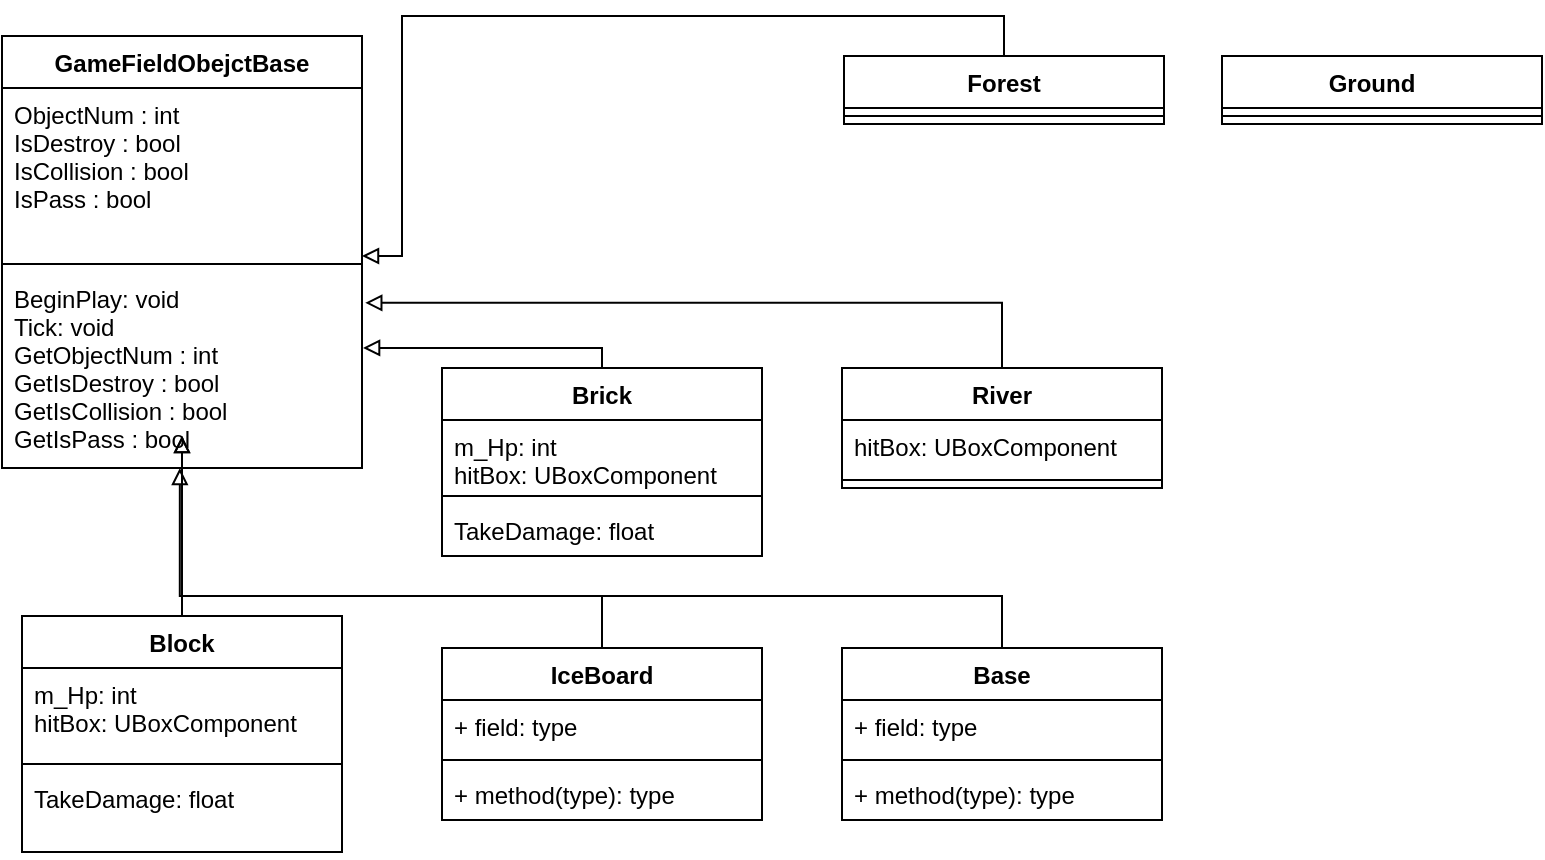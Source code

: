 <mxfile version="14.8.1" type="github">
  <diagram id="18M-LUdaHcNmzgpJbuH8" name="Page-1">
    <mxGraphModel dx="1185" dy="635" grid="1" gridSize="10" guides="1" tooltips="1" connect="1" arrows="1" fold="1" page="1" pageScale="1" pageWidth="827" pageHeight="1169" math="0" shadow="0">
      <root>
        <mxCell id="0" />
        <mxCell id="1" parent="0" />
        <mxCell id="j56DUkqlP8ktRM9wooqD-5" value="GameFieldObejctBase" style="swimlane;fontStyle=1;align=center;verticalAlign=top;childLayout=stackLayout;horizontal=1;startSize=26;horizontalStack=0;resizeParent=1;resizeParentMax=0;resizeLast=0;collapsible=1;marginBottom=0;" parent="1" vertex="1">
          <mxGeometry x="40" y="30" width="180" height="216" as="geometry" />
        </mxCell>
        <mxCell id="j56DUkqlP8ktRM9wooqD-6" value="ObjectNum : int &#xa;IsDestroy : bool &#xa;IsCollision : bool &#xa;IsPass : bool&#xa;&#xa;&#xa; &#xa;&#xa;&#xa;" style="text;strokeColor=none;fillColor=none;align=left;verticalAlign=top;spacingLeft=4;spacingRight=4;overflow=hidden;rotatable=0;points=[[0,0.5],[1,0.5]];portConstraint=eastwest;" parent="j56DUkqlP8ktRM9wooqD-5" vertex="1">
          <mxGeometry y="26" width="180" height="84" as="geometry" />
        </mxCell>
        <mxCell id="j56DUkqlP8ktRM9wooqD-7" value="" style="line;strokeWidth=1;fillColor=none;align=left;verticalAlign=middle;spacingTop=-1;spacingLeft=3;spacingRight=3;rotatable=0;labelPosition=right;points=[];portConstraint=eastwest;" parent="j56DUkqlP8ktRM9wooqD-5" vertex="1">
          <mxGeometry y="110" width="180" height="8" as="geometry" />
        </mxCell>
        <mxCell id="j56DUkqlP8ktRM9wooqD-8" value="BeginPlay: void&#xa;Tick: void&#xa;GetObjectNum : int &#xa;GetIsDestroy : bool &#xa;GetIsCollision : bool &#xa;GetIsPass : bool&#xa;&#xa;" style="text;strokeColor=none;fillColor=none;align=left;verticalAlign=top;spacingLeft=4;spacingRight=4;overflow=hidden;rotatable=0;points=[[0,0.5],[1,0.5]];portConstraint=eastwest;" parent="j56DUkqlP8ktRM9wooqD-5" vertex="1">
          <mxGeometry y="118" width="180" height="98" as="geometry" />
        </mxCell>
        <mxCell id="ObYeSLzphHEVCBW5jLu3-10" value="Ground   " style="swimlane;fontStyle=1;align=center;verticalAlign=top;childLayout=stackLayout;horizontal=1;startSize=26;horizontalStack=0;resizeParent=1;resizeParentMax=0;resizeLast=0;collapsible=1;marginBottom=0;" vertex="1" parent="1">
          <mxGeometry x="650" y="40" width="160" height="34" as="geometry" />
        </mxCell>
        <mxCell id="ObYeSLzphHEVCBW5jLu3-12" value="" style="line;strokeWidth=1;fillColor=none;align=left;verticalAlign=middle;spacingTop=-1;spacingLeft=3;spacingRight=3;rotatable=0;labelPosition=right;points=[];portConstraint=eastwest;" vertex="1" parent="ObYeSLzphHEVCBW5jLu3-10">
          <mxGeometry y="26" width="160" height="8" as="geometry" />
        </mxCell>
        <mxCell id="ObYeSLzphHEVCBW5jLu3-48" style="edgeStyle=orthogonalEdgeStyle;rounded=0;orthogonalLoop=1;jettySize=auto;html=1;exitX=0.5;exitY=0;exitDx=0;exitDy=0;startArrow=none;startFill=0;endArrow=block;endFill=0;" edge="1" parent="1" source="ObYeSLzphHEVCBW5jLu3-14">
          <mxGeometry relative="1" as="geometry">
            <mxPoint x="130" y="230" as="targetPoint" />
          </mxGeometry>
        </mxCell>
        <mxCell id="ObYeSLzphHEVCBW5jLu3-14" value="Block" style="swimlane;fontStyle=1;align=center;verticalAlign=top;childLayout=stackLayout;horizontal=1;startSize=26;horizontalStack=0;resizeParent=1;resizeParentMax=0;resizeLast=0;collapsible=1;marginBottom=0;" vertex="1" parent="1">
          <mxGeometry x="50" y="320" width="160" height="118" as="geometry" />
        </mxCell>
        <mxCell id="ObYeSLzphHEVCBW5jLu3-15" value="m_Hp: int&#xa;hitBox: UBoxComponent" style="text;strokeColor=none;fillColor=none;align=left;verticalAlign=top;spacingLeft=4;spacingRight=4;overflow=hidden;rotatable=0;points=[[0,0.5],[1,0.5]];portConstraint=eastwest;" vertex="1" parent="ObYeSLzphHEVCBW5jLu3-14">
          <mxGeometry y="26" width="160" height="44" as="geometry" />
        </mxCell>
        <mxCell id="ObYeSLzphHEVCBW5jLu3-16" value="" style="line;strokeWidth=1;fillColor=none;align=left;verticalAlign=middle;spacingTop=-1;spacingLeft=3;spacingRight=3;rotatable=0;labelPosition=right;points=[];portConstraint=eastwest;" vertex="1" parent="ObYeSLzphHEVCBW5jLu3-14">
          <mxGeometry y="70" width="160" height="8" as="geometry" />
        </mxCell>
        <mxCell id="ObYeSLzphHEVCBW5jLu3-17" value="TakeDamage: float " style="text;strokeColor=none;fillColor=none;align=left;verticalAlign=top;spacingLeft=4;spacingRight=4;overflow=hidden;rotatable=0;points=[[0,0.5],[1,0.5]];portConstraint=eastwest;" vertex="1" parent="ObYeSLzphHEVCBW5jLu3-14">
          <mxGeometry y="78" width="160" height="40" as="geometry" />
        </mxCell>
        <mxCell id="ObYeSLzphHEVCBW5jLu3-43" style="edgeStyle=orthogonalEdgeStyle;rounded=0;orthogonalLoop=1;jettySize=auto;html=1;exitX=0.5;exitY=0;exitDx=0;exitDy=0;entryX=1.003;entryY=0.976;entryDx=0;entryDy=0;entryPerimeter=0;startArrow=none;startFill=0;endArrow=block;endFill=0;" edge="1" parent="1">
          <mxGeometry relative="1" as="geometry">
            <mxPoint x="340" y="198" as="sourcePoint" />
            <mxPoint x="220.54" y="185.984" as="targetPoint" />
            <Array as="points">
              <mxPoint x="340" y="186" />
            </Array>
          </mxGeometry>
        </mxCell>
        <mxCell id="ObYeSLzphHEVCBW5jLu3-18" value="Brick" style="swimlane;fontStyle=1;align=center;verticalAlign=top;childLayout=stackLayout;horizontal=1;startSize=26;horizontalStack=0;resizeParent=1;resizeParentMax=0;resizeLast=0;collapsible=1;marginBottom=0;" vertex="1" parent="1">
          <mxGeometry x="260" y="196" width="160" height="94" as="geometry" />
        </mxCell>
        <mxCell id="ObYeSLzphHEVCBW5jLu3-19" value="m_Hp: int&#xa;hitBox: UBoxComponent" style="text;strokeColor=none;fillColor=none;align=left;verticalAlign=top;spacingLeft=4;spacingRight=4;overflow=hidden;rotatable=0;points=[[0,0.5],[1,0.5]];portConstraint=eastwest;" vertex="1" parent="ObYeSLzphHEVCBW5jLu3-18">
          <mxGeometry y="26" width="160" height="34" as="geometry" />
        </mxCell>
        <mxCell id="ObYeSLzphHEVCBW5jLu3-20" value="" style="line;strokeWidth=1;fillColor=none;align=left;verticalAlign=middle;spacingTop=-1;spacingLeft=3;spacingRight=3;rotatable=0;labelPosition=right;points=[];portConstraint=eastwest;" vertex="1" parent="ObYeSLzphHEVCBW5jLu3-18">
          <mxGeometry y="60" width="160" height="8" as="geometry" />
        </mxCell>
        <mxCell id="ObYeSLzphHEVCBW5jLu3-21" value="TakeDamage: float " style="text;strokeColor=none;fillColor=none;align=left;verticalAlign=top;spacingLeft=4;spacingRight=4;overflow=hidden;rotatable=0;points=[[0,0.5],[1,0.5]];portConstraint=eastwest;" vertex="1" parent="ObYeSLzphHEVCBW5jLu3-18">
          <mxGeometry y="68" width="160" height="26" as="geometry" />
        </mxCell>
        <mxCell id="ObYeSLzphHEVCBW5jLu3-45" style="edgeStyle=orthogonalEdgeStyle;rounded=0;orthogonalLoop=1;jettySize=auto;html=1;exitX=0.5;exitY=0;exitDx=0;exitDy=0;startArrow=none;startFill=0;endArrow=block;endFill=0;" edge="1" parent="1" source="ObYeSLzphHEVCBW5jLu3-22">
          <mxGeometry relative="1" as="geometry">
            <mxPoint x="220" y="140" as="targetPoint" />
            <Array as="points">
              <mxPoint x="541" y="20" />
              <mxPoint x="240" y="20" />
              <mxPoint x="240" y="140" />
            </Array>
          </mxGeometry>
        </mxCell>
        <mxCell id="ObYeSLzphHEVCBW5jLu3-22" value="Forest" style="swimlane;fontStyle=1;align=center;verticalAlign=top;childLayout=stackLayout;horizontal=1;startSize=26;horizontalStack=0;resizeParent=1;resizeParentMax=0;resizeLast=0;collapsible=1;marginBottom=0;" vertex="1" parent="1">
          <mxGeometry x="461" y="40" width="160" height="34" as="geometry" />
        </mxCell>
        <mxCell id="ObYeSLzphHEVCBW5jLu3-24" value="" style="line;strokeWidth=1;fillColor=none;align=left;verticalAlign=middle;spacingTop=-1;spacingLeft=3;spacingRight=3;rotatable=0;labelPosition=right;points=[];portConstraint=eastwest;" vertex="1" parent="ObYeSLzphHEVCBW5jLu3-22">
          <mxGeometry y="26" width="160" height="8" as="geometry" />
        </mxCell>
        <mxCell id="ObYeSLzphHEVCBW5jLu3-49" style="edgeStyle=orthogonalEdgeStyle;rounded=0;orthogonalLoop=1;jettySize=auto;html=1;exitX=0.5;exitY=0;exitDx=0;exitDy=0;entryX=1.009;entryY=0.157;entryDx=0;entryDy=0;entryPerimeter=0;startArrow=none;startFill=0;endArrow=block;endFill=0;" edge="1" parent="1" source="ObYeSLzphHEVCBW5jLu3-26" target="j56DUkqlP8ktRM9wooqD-8">
          <mxGeometry relative="1" as="geometry" />
        </mxCell>
        <mxCell id="ObYeSLzphHEVCBW5jLu3-26" value="River" style="swimlane;fontStyle=1;align=center;verticalAlign=top;childLayout=stackLayout;horizontal=1;startSize=26;horizontalStack=0;resizeParent=1;resizeParentMax=0;resizeLast=0;collapsible=1;marginBottom=0;" vertex="1" parent="1">
          <mxGeometry x="460" y="196" width="160" height="60" as="geometry" />
        </mxCell>
        <mxCell id="ObYeSLzphHEVCBW5jLu3-27" value="hitBox: UBoxComponent" style="text;strokeColor=none;fillColor=none;align=left;verticalAlign=top;spacingLeft=4;spacingRight=4;overflow=hidden;rotatable=0;points=[[0,0.5],[1,0.5]];portConstraint=eastwest;" vertex="1" parent="ObYeSLzphHEVCBW5jLu3-26">
          <mxGeometry y="26" width="160" height="26" as="geometry" />
        </mxCell>
        <mxCell id="ObYeSLzphHEVCBW5jLu3-28" value="" style="line;strokeWidth=1;fillColor=none;align=left;verticalAlign=middle;spacingTop=-1;spacingLeft=3;spacingRight=3;rotatable=0;labelPosition=right;points=[];portConstraint=eastwest;" vertex="1" parent="ObYeSLzphHEVCBW5jLu3-26">
          <mxGeometry y="52" width="160" height="8" as="geometry" />
        </mxCell>
        <mxCell id="ObYeSLzphHEVCBW5jLu3-38" style="edgeStyle=orthogonalEdgeStyle;rounded=0;orthogonalLoop=1;jettySize=auto;html=1;exitX=0.5;exitY=0;exitDx=0;exitDy=0;entryX=0.494;entryY=1;entryDx=0;entryDy=0;entryPerimeter=0;startArrow=none;startFill=0;endArrow=block;endFill=0;" edge="1" parent="1" source="ObYeSLzphHEVCBW5jLu3-30" target="j56DUkqlP8ktRM9wooqD-8">
          <mxGeometry relative="1" as="geometry">
            <Array as="points">
              <mxPoint x="340" y="310" />
              <mxPoint x="129" y="310" />
            </Array>
          </mxGeometry>
        </mxCell>
        <mxCell id="ObYeSLzphHEVCBW5jLu3-30" value="IceBoard" style="swimlane;fontStyle=1;align=center;verticalAlign=top;childLayout=stackLayout;horizontal=1;startSize=26;horizontalStack=0;resizeParent=1;resizeParentMax=0;resizeLast=0;collapsible=1;marginBottom=0;" vertex="1" parent="1">
          <mxGeometry x="260" y="336" width="160" height="86" as="geometry" />
        </mxCell>
        <mxCell id="ObYeSLzphHEVCBW5jLu3-31" value="+ field: type" style="text;strokeColor=none;fillColor=none;align=left;verticalAlign=top;spacingLeft=4;spacingRight=4;overflow=hidden;rotatable=0;points=[[0,0.5],[1,0.5]];portConstraint=eastwest;" vertex="1" parent="ObYeSLzphHEVCBW5jLu3-30">
          <mxGeometry y="26" width="160" height="26" as="geometry" />
        </mxCell>
        <mxCell id="ObYeSLzphHEVCBW5jLu3-32" value="" style="line;strokeWidth=1;fillColor=none;align=left;verticalAlign=middle;spacingTop=-1;spacingLeft=3;spacingRight=3;rotatable=0;labelPosition=right;points=[];portConstraint=eastwest;" vertex="1" parent="ObYeSLzphHEVCBW5jLu3-30">
          <mxGeometry y="52" width="160" height="8" as="geometry" />
        </mxCell>
        <mxCell id="ObYeSLzphHEVCBW5jLu3-33" value="+ method(type): type" style="text;strokeColor=none;fillColor=none;align=left;verticalAlign=top;spacingLeft=4;spacingRight=4;overflow=hidden;rotatable=0;points=[[0,0.5],[1,0.5]];portConstraint=eastwest;" vertex="1" parent="ObYeSLzphHEVCBW5jLu3-30">
          <mxGeometry y="60" width="160" height="26" as="geometry" />
        </mxCell>
        <mxCell id="ObYeSLzphHEVCBW5jLu3-40" style="edgeStyle=orthogonalEdgeStyle;rounded=0;orthogonalLoop=1;jettySize=auto;html=1;exitX=0.5;exitY=0;exitDx=0;exitDy=0;startArrow=none;startFill=0;endArrow=block;endFill=0;" edge="1" parent="1" source="ObYeSLzphHEVCBW5jLu3-34">
          <mxGeometry relative="1" as="geometry">
            <mxPoint x="130" y="230" as="targetPoint" />
            <Array as="points">
              <mxPoint x="540" y="310" />
              <mxPoint x="130" y="310" />
            </Array>
          </mxGeometry>
        </mxCell>
        <mxCell id="ObYeSLzphHEVCBW5jLu3-34" value="Base" style="swimlane;fontStyle=1;align=center;verticalAlign=top;childLayout=stackLayout;horizontal=1;startSize=26;horizontalStack=0;resizeParent=1;resizeParentMax=0;resizeLast=0;collapsible=1;marginBottom=0;" vertex="1" parent="1">
          <mxGeometry x="460" y="336" width="160" height="86" as="geometry" />
        </mxCell>
        <mxCell id="ObYeSLzphHEVCBW5jLu3-35" value="+ field: type" style="text;strokeColor=none;fillColor=none;align=left;verticalAlign=top;spacingLeft=4;spacingRight=4;overflow=hidden;rotatable=0;points=[[0,0.5],[1,0.5]];portConstraint=eastwest;" vertex="1" parent="ObYeSLzphHEVCBW5jLu3-34">
          <mxGeometry y="26" width="160" height="26" as="geometry" />
        </mxCell>
        <mxCell id="ObYeSLzphHEVCBW5jLu3-36" value="" style="line;strokeWidth=1;fillColor=none;align=left;verticalAlign=middle;spacingTop=-1;spacingLeft=3;spacingRight=3;rotatable=0;labelPosition=right;points=[];portConstraint=eastwest;" vertex="1" parent="ObYeSLzphHEVCBW5jLu3-34">
          <mxGeometry y="52" width="160" height="8" as="geometry" />
        </mxCell>
        <mxCell id="ObYeSLzphHEVCBW5jLu3-37" value="+ method(type): type" style="text;strokeColor=none;fillColor=none;align=left;verticalAlign=top;spacingLeft=4;spacingRight=4;overflow=hidden;rotatable=0;points=[[0,0.5],[1,0.5]];portConstraint=eastwest;" vertex="1" parent="ObYeSLzphHEVCBW5jLu3-34">
          <mxGeometry y="60" width="160" height="26" as="geometry" />
        </mxCell>
      </root>
    </mxGraphModel>
  </diagram>
</mxfile>
